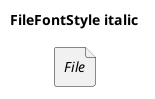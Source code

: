 @startuml
'!include ../../../plantuml-styles/plantuml-ae-skinparam-ex.iuml

skinparam FileFontStyle italic

title FileFontStyle italic

file File 
@enduml